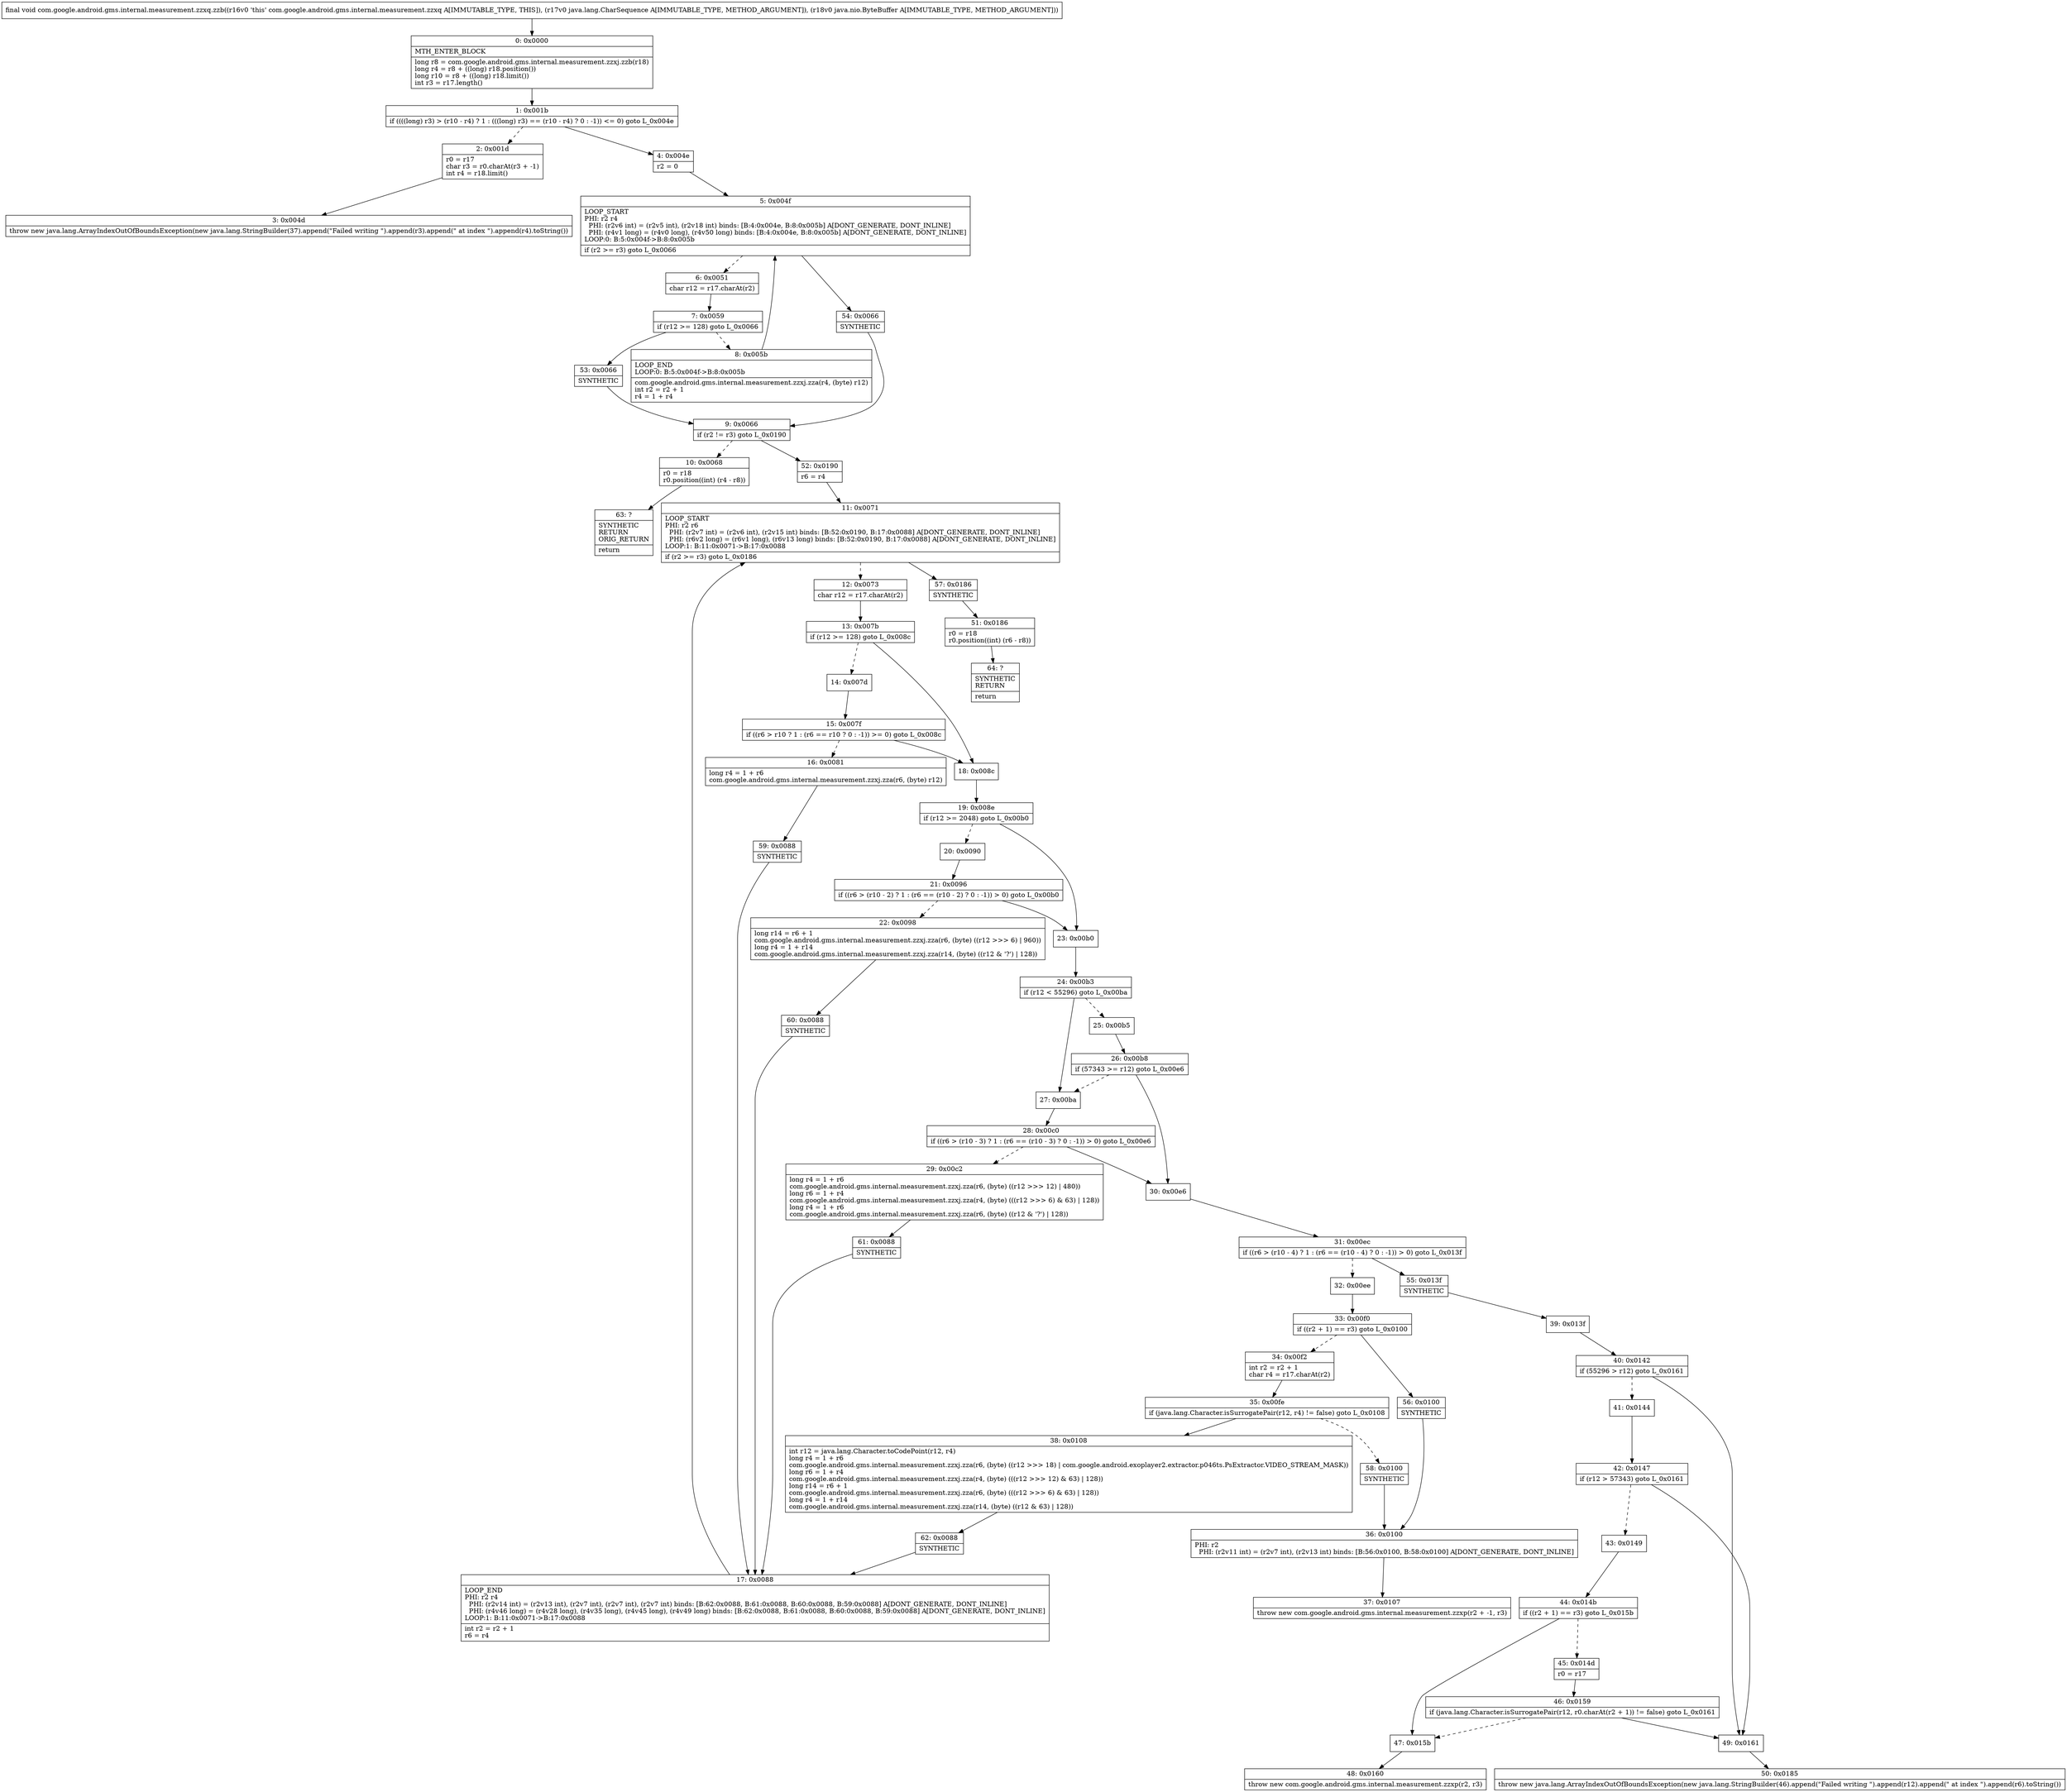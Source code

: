 digraph "CFG forcom.google.android.gms.internal.measurement.zzxq.zzb(Ljava\/lang\/CharSequence;Ljava\/nio\/ByteBuffer;)V" {
Node_0 [shape=record,label="{0\:\ 0x0000|MTH_ENTER_BLOCK\l|long r8 = com.google.android.gms.internal.measurement.zzxj.zzb(r18)\llong r4 = r8 + ((long) r18.position())\llong r10 = r8 + ((long) r18.limit())\lint r3 = r17.length()\l}"];
Node_1 [shape=record,label="{1\:\ 0x001b|if ((((long) r3) \> (r10 \- r4) ? 1 : (((long) r3) == (r10 \- r4) ? 0 : \-1)) \<= 0) goto L_0x004e\l}"];
Node_2 [shape=record,label="{2\:\ 0x001d|r0 = r17\lchar r3 = r0.charAt(r3 + \-1)\lint r4 = r18.limit()\l}"];
Node_3 [shape=record,label="{3\:\ 0x004d|throw new java.lang.ArrayIndexOutOfBoundsException(new java.lang.StringBuilder(37).append(\"Failed writing \").append(r3).append(\" at index \").append(r4).toString())\l}"];
Node_4 [shape=record,label="{4\:\ 0x004e|r2 = 0\l}"];
Node_5 [shape=record,label="{5\:\ 0x004f|LOOP_START\lPHI: r2 r4 \l  PHI: (r2v6 int) = (r2v5 int), (r2v18 int) binds: [B:4:0x004e, B:8:0x005b] A[DONT_GENERATE, DONT_INLINE]\l  PHI: (r4v1 long) = (r4v0 long), (r4v50 long) binds: [B:4:0x004e, B:8:0x005b] A[DONT_GENERATE, DONT_INLINE]\lLOOP:0: B:5:0x004f\-\>B:8:0x005b\l|if (r2 \>= r3) goto L_0x0066\l}"];
Node_6 [shape=record,label="{6\:\ 0x0051|char r12 = r17.charAt(r2)\l}"];
Node_7 [shape=record,label="{7\:\ 0x0059|if (r12 \>= 128) goto L_0x0066\l}"];
Node_8 [shape=record,label="{8\:\ 0x005b|LOOP_END\lLOOP:0: B:5:0x004f\-\>B:8:0x005b\l|com.google.android.gms.internal.measurement.zzxj.zza(r4, (byte) r12)\lint r2 = r2 + 1\lr4 = 1 + r4\l}"];
Node_9 [shape=record,label="{9\:\ 0x0066|if (r2 != r3) goto L_0x0190\l}"];
Node_10 [shape=record,label="{10\:\ 0x0068|r0 = r18\lr0.position((int) (r4 \- r8))\l}"];
Node_11 [shape=record,label="{11\:\ 0x0071|LOOP_START\lPHI: r2 r6 \l  PHI: (r2v7 int) = (r2v6 int), (r2v15 int) binds: [B:52:0x0190, B:17:0x0088] A[DONT_GENERATE, DONT_INLINE]\l  PHI: (r6v2 long) = (r6v1 long), (r6v13 long) binds: [B:52:0x0190, B:17:0x0088] A[DONT_GENERATE, DONT_INLINE]\lLOOP:1: B:11:0x0071\-\>B:17:0x0088\l|if (r2 \>= r3) goto L_0x0186\l}"];
Node_12 [shape=record,label="{12\:\ 0x0073|char r12 = r17.charAt(r2)\l}"];
Node_13 [shape=record,label="{13\:\ 0x007b|if (r12 \>= 128) goto L_0x008c\l}"];
Node_14 [shape=record,label="{14\:\ 0x007d}"];
Node_15 [shape=record,label="{15\:\ 0x007f|if ((r6 \> r10 ? 1 : (r6 == r10 ? 0 : \-1)) \>= 0) goto L_0x008c\l}"];
Node_16 [shape=record,label="{16\:\ 0x0081|long r4 = 1 + r6\lcom.google.android.gms.internal.measurement.zzxj.zza(r6, (byte) r12)\l}"];
Node_17 [shape=record,label="{17\:\ 0x0088|LOOP_END\lPHI: r2 r4 \l  PHI: (r2v14 int) = (r2v13 int), (r2v7 int), (r2v7 int), (r2v7 int) binds: [B:62:0x0088, B:61:0x0088, B:60:0x0088, B:59:0x0088] A[DONT_GENERATE, DONT_INLINE]\l  PHI: (r4v46 long) = (r4v28 long), (r4v35 long), (r4v45 long), (r4v49 long) binds: [B:62:0x0088, B:61:0x0088, B:60:0x0088, B:59:0x0088] A[DONT_GENERATE, DONT_INLINE]\lLOOP:1: B:11:0x0071\-\>B:17:0x0088\l|int r2 = r2 + 1\lr6 = r4\l}"];
Node_18 [shape=record,label="{18\:\ 0x008c}"];
Node_19 [shape=record,label="{19\:\ 0x008e|if (r12 \>= 2048) goto L_0x00b0\l}"];
Node_20 [shape=record,label="{20\:\ 0x0090}"];
Node_21 [shape=record,label="{21\:\ 0x0096|if ((r6 \> (r10 \- 2) ? 1 : (r6 == (r10 \- 2) ? 0 : \-1)) \> 0) goto L_0x00b0\l}"];
Node_22 [shape=record,label="{22\:\ 0x0098|long r14 = r6 + 1\lcom.google.android.gms.internal.measurement.zzxj.zza(r6, (byte) ((r12 \>\>\> 6) \| 960))\llong r4 = 1 + r14\lcom.google.android.gms.internal.measurement.zzxj.zza(r14, (byte) ((r12 & '?') \| 128))\l}"];
Node_23 [shape=record,label="{23\:\ 0x00b0}"];
Node_24 [shape=record,label="{24\:\ 0x00b3|if (r12 \< 55296) goto L_0x00ba\l}"];
Node_25 [shape=record,label="{25\:\ 0x00b5}"];
Node_26 [shape=record,label="{26\:\ 0x00b8|if (57343 \>= r12) goto L_0x00e6\l}"];
Node_27 [shape=record,label="{27\:\ 0x00ba}"];
Node_28 [shape=record,label="{28\:\ 0x00c0|if ((r6 \> (r10 \- 3) ? 1 : (r6 == (r10 \- 3) ? 0 : \-1)) \> 0) goto L_0x00e6\l}"];
Node_29 [shape=record,label="{29\:\ 0x00c2|long r4 = 1 + r6\lcom.google.android.gms.internal.measurement.zzxj.zza(r6, (byte) ((r12 \>\>\> 12) \| 480))\llong r6 = 1 + r4\lcom.google.android.gms.internal.measurement.zzxj.zza(r4, (byte) (((r12 \>\>\> 6) & 63) \| 128))\llong r4 = 1 + r6\lcom.google.android.gms.internal.measurement.zzxj.zza(r6, (byte) ((r12 & '?') \| 128))\l}"];
Node_30 [shape=record,label="{30\:\ 0x00e6}"];
Node_31 [shape=record,label="{31\:\ 0x00ec|if ((r6 \> (r10 \- 4) ? 1 : (r6 == (r10 \- 4) ? 0 : \-1)) \> 0) goto L_0x013f\l}"];
Node_32 [shape=record,label="{32\:\ 0x00ee}"];
Node_33 [shape=record,label="{33\:\ 0x00f0|if ((r2 + 1) == r3) goto L_0x0100\l}"];
Node_34 [shape=record,label="{34\:\ 0x00f2|int r2 = r2 + 1\lchar r4 = r17.charAt(r2)\l}"];
Node_35 [shape=record,label="{35\:\ 0x00fe|if (java.lang.Character.isSurrogatePair(r12, r4) != false) goto L_0x0108\l}"];
Node_36 [shape=record,label="{36\:\ 0x0100|PHI: r2 \l  PHI: (r2v11 int) = (r2v7 int), (r2v13 int) binds: [B:56:0x0100, B:58:0x0100] A[DONT_GENERATE, DONT_INLINE]\l}"];
Node_37 [shape=record,label="{37\:\ 0x0107|throw new com.google.android.gms.internal.measurement.zzxp(r2 + \-1, r3)\l}"];
Node_38 [shape=record,label="{38\:\ 0x0108|int r12 = java.lang.Character.toCodePoint(r12, r4)\llong r4 = 1 + r6\lcom.google.android.gms.internal.measurement.zzxj.zza(r6, (byte) ((r12 \>\>\> 18) \| com.google.android.exoplayer2.extractor.p046ts.PsExtractor.VIDEO_STREAM_MASK))\llong r6 = 1 + r4\lcom.google.android.gms.internal.measurement.zzxj.zza(r4, (byte) (((r12 \>\>\> 12) & 63) \| 128))\llong r14 = r6 + 1\lcom.google.android.gms.internal.measurement.zzxj.zza(r6, (byte) (((r12 \>\>\> 6) & 63) \| 128))\llong r4 = 1 + r14\lcom.google.android.gms.internal.measurement.zzxj.zza(r14, (byte) ((r12 & 63) \| 128))\l}"];
Node_39 [shape=record,label="{39\:\ 0x013f}"];
Node_40 [shape=record,label="{40\:\ 0x0142|if (55296 \> r12) goto L_0x0161\l}"];
Node_41 [shape=record,label="{41\:\ 0x0144}"];
Node_42 [shape=record,label="{42\:\ 0x0147|if (r12 \> 57343) goto L_0x0161\l}"];
Node_43 [shape=record,label="{43\:\ 0x0149}"];
Node_44 [shape=record,label="{44\:\ 0x014b|if ((r2 + 1) == r3) goto L_0x015b\l}"];
Node_45 [shape=record,label="{45\:\ 0x014d|r0 = r17\l}"];
Node_46 [shape=record,label="{46\:\ 0x0159|if (java.lang.Character.isSurrogatePair(r12, r0.charAt(r2 + 1)) != false) goto L_0x0161\l}"];
Node_47 [shape=record,label="{47\:\ 0x015b}"];
Node_48 [shape=record,label="{48\:\ 0x0160|throw new com.google.android.gms.internal.measurement.zzxp(r2, r3)\l}"];
Node_49 [shape=record,label="{49\:\ 0x0161}"];
Node_50 [shape=record,label="{50\:\ 0x0185|throw new java.lang.ArrayIndexOutOfBoundsException(new java.lang.StringBuilder(46).append(\"Failed writing \").append(r12).append(\" at index \").append(r6).toString())\l}"];
Node_51 [shape=record,label="{51\:\ 0x0186|r0 = r18\lr0.position((int) (r6 \- r8))\l}"];
Node_52 [shape=record,label="{52\:\ 0x0190|r6 = r4\l}"];
Node_53 [shape=record,label="{53\:\ 0x0066|SYNTHETIC\l}"];
Node_54 [shape=record,label="{54\:\ 0x0066|SYNTHETIC\l}"];
Node_55 [shape=record,label="{55\:\ 0x013f|SYNTHETIC\l}"];
Node_56 [shape=record,label="{56\:\ 0x0100|SYNTHETIC\l}"];
Node_57 [shape=record,label="{57\:\ 0x0186|SYNTHETIC\l}"];
Node_58 [shape=record,label="{58\:\ 0x0100|SYNTHETIC\l}"];
Node_59 [shape=record,label="{59\:\ 0x0088|SYNTHETIC\l}"];
Node_60 [shape=record,label="{60\:\ 0x0088|SYNTHETIC\l}"];
Node_61 [shape=record,label="{61\:\ 0x0088|SYNTHETIC\l}"];
Node_62 [shape=record,label="{62\:\ 0x0088|SYNTHETIC\l}"];
Node_63 [shape=record,label="{63\:\ ?|SYNTHETIC\lRETURN\lORIG_RETURN\l|return\l}"];
Node_64 [shape=record,label="{64\:\ ?|SYNTHETIC\lRETURN\l|return\l}"];
MethodNode[shape=record,label="{final void com.google.android.gms.internal.measurement.zzxq.zzb((r16v0 'this' com.google.android.gms.internal.measurement.zzxq A[IMMUTABLE_TYPE, THIS]), (r17v0 java.lang.CharSequence A[IMMUTABLE_TYPE, METHOD_ARGUMENT]), (r18v0 java.nio.ByteBuffer A[IMMUTABLE_TYPE, METHOD_ARGUMENT])) }"];
MethodNode -> Node_0;
Node_0 -> Node_1;
Node_1 -> Node_2[style=dashed];
Node_1 -> Node_4;
Node_2 -> Node_3;
Node_4 -> Node_5;
Node_5 -> Node_6[style=dashed];
Node_5 -> Node_54;
Node_6 -> Node_7;
Node_7 -> Node_8[style=dashed];
Node_7 -> Node_53;
Node_8 -> Node_5;
Node_9 -> Node_10[style=dashed];
Node_9 -> Node_52;
Node_10 -> Node_63;
Node_11 -> Node_12[style=dashed];
Node_11 -> Node_57;
Node_12 -> Node_13;
Node_13 -> Node_14[style=dashed];
Node_13 -> Node_18;
Node_14 -> Node_15;
Node_15 -> Node_16[style=dashed];
Node_15 -> Node_18;
Node_16 -> Node_59;
Node_17 -> Node_11;
Node_18 -> Node_19;
Node_19 -> Node_20[style=dashed];
Node_19 -> Node_23;
Node_20 -> Node_21;
Node_21 -> Node_22[style=dashed];
Node_21 -> Node_23;
Node_22 -> Node_60;
Node_23 -> Node_24;
Node_24 -> Node_25[style=dashed];
Node_24 -> Node_27;
Node_25 -> Node_26;
Node_26 -> Node_27[style=dashed];
Node_26 -> Node_30;
Node_27 -> Node_28;
Node_28 -> Node_29[style=dashed];
Node_28 -> Node_30;
Node_29 -> Node_61;
Node_30 -> Node_31;
Node_31 -> Node_32[style=dashed];
Node_31 -> Node_55;
Node_32 -> Node_33;
Node_33 -> Node_34[style=dashed];
Node_33 -> Node_56;
Node_34 -> Node_35;
Node_35 -> Node_38;
Node_35 -> Node_58[style=dashed];
Node_36 -> Node_37;
Node_38 -> Node_62;
Node_39 -> Node_40;
Node_40 -> Node_41[style=dashed];
Node_40 -> Node_49;
Node_41 -> Node_42;
Node_42 -> Node_43[style=dashed];
Node_42 -> Node_49;
Node_43 -> Node_44;
Node_44 -> Node_45[style=dashed];
Node_44 -> Node_47;
Node_45 -> Node_46;
Node_46 -> Node_47[style=dashed];
Node_46 -> Node_49;
Node_47 -> Node_48;
Node_49 -> Node_50;
Node_51 -> Node_64;
Node_52 -> Node_11;
Node_53 -> Node_9;
Node_54 -> Node_9;
Node_55 -> Node_39;
Node_56 -> Node_36;
Node_57 -> Node_51;
Node_58 -> Node_36;
Node_59 -> Node_17;
Node_60 -> Node_17;
Node_61 -> Node_17;
Node_62 -> Node_17;
}

